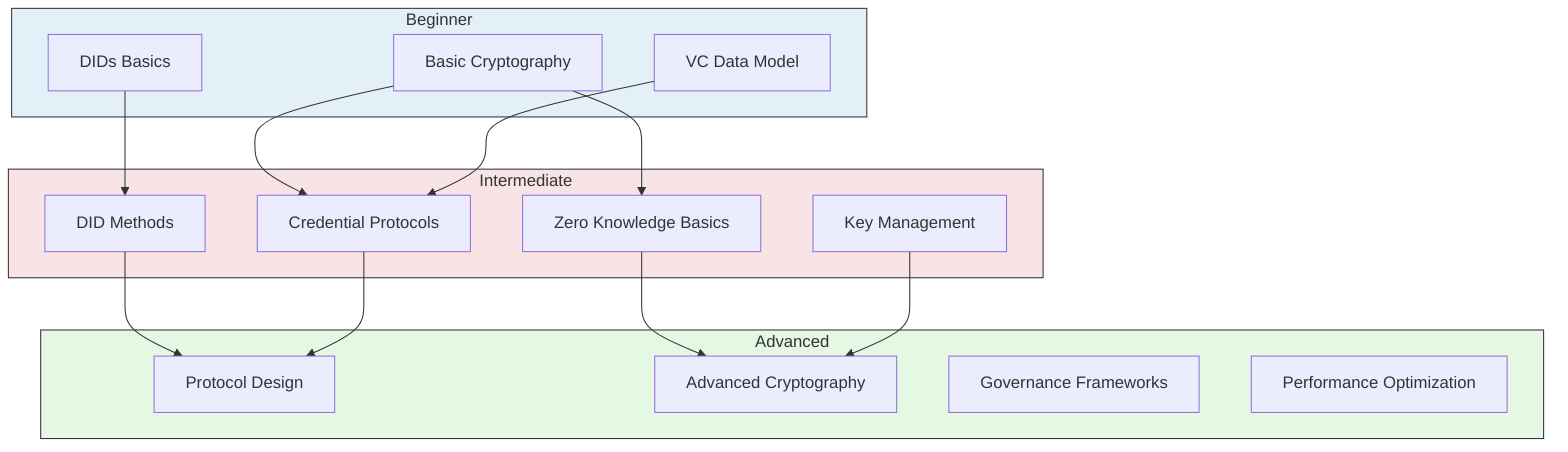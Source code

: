 graph TD
    subgraph Beginner
        B1[DIDs Basics]
        B2[Basic Cryptography]
        B3[VC Data Model]
    end
    
    subgraph Intermediate
        I1[DID Methods]
        I2[Credential Protocols]
        I3[Zero Knowledge Basics]
        I4[Key Management]
    end
    
    subgraph Advanced
        A1[Protocol Design]
        A2[Advanced Cryptography]
        A3[Governance Frameworks]
        A4[Performance Optimization]
    end
    
    B1 --> I1
    B2 --> I2
    B2 --> I3
    B3 --> I2
    
    I1 --> A1
    I2 --> A1
    I3 --> A2
    I4 --> A2
    
    style Beginner fill:#e4f0f8,stroke:#333
    style Intermediate fill:#f8e4e4,stroke:#333
    style Advanced fill:#e4f8e4,stroke:#333